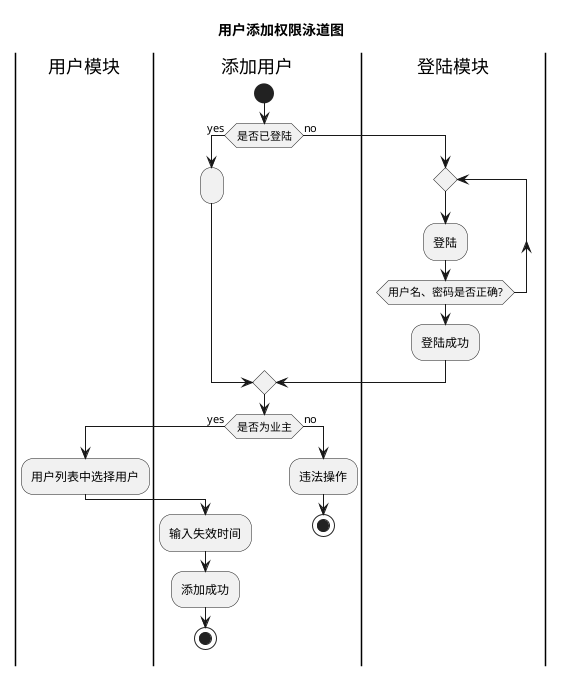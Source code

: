 @startuml
title: 用户添加权限泳道图
|用户模块|

|添加用户|
start
if (是否已登陆) then(yes)
:;
else(no)
|登陆模块|
  repeat
   :登陆;
   repeat while (用户名、密码是否正确?)
   :登陆成功;
   |添加用户|
endif
  if (是否为业主) then(yes)
   |用户模块|
  :用户列表中选择用户;
    |添加用户|
  :输入失效时间;
  :添加成功;
  stop
   |添加用户|
  else(no)
   :违法操作;
stop
@enduml